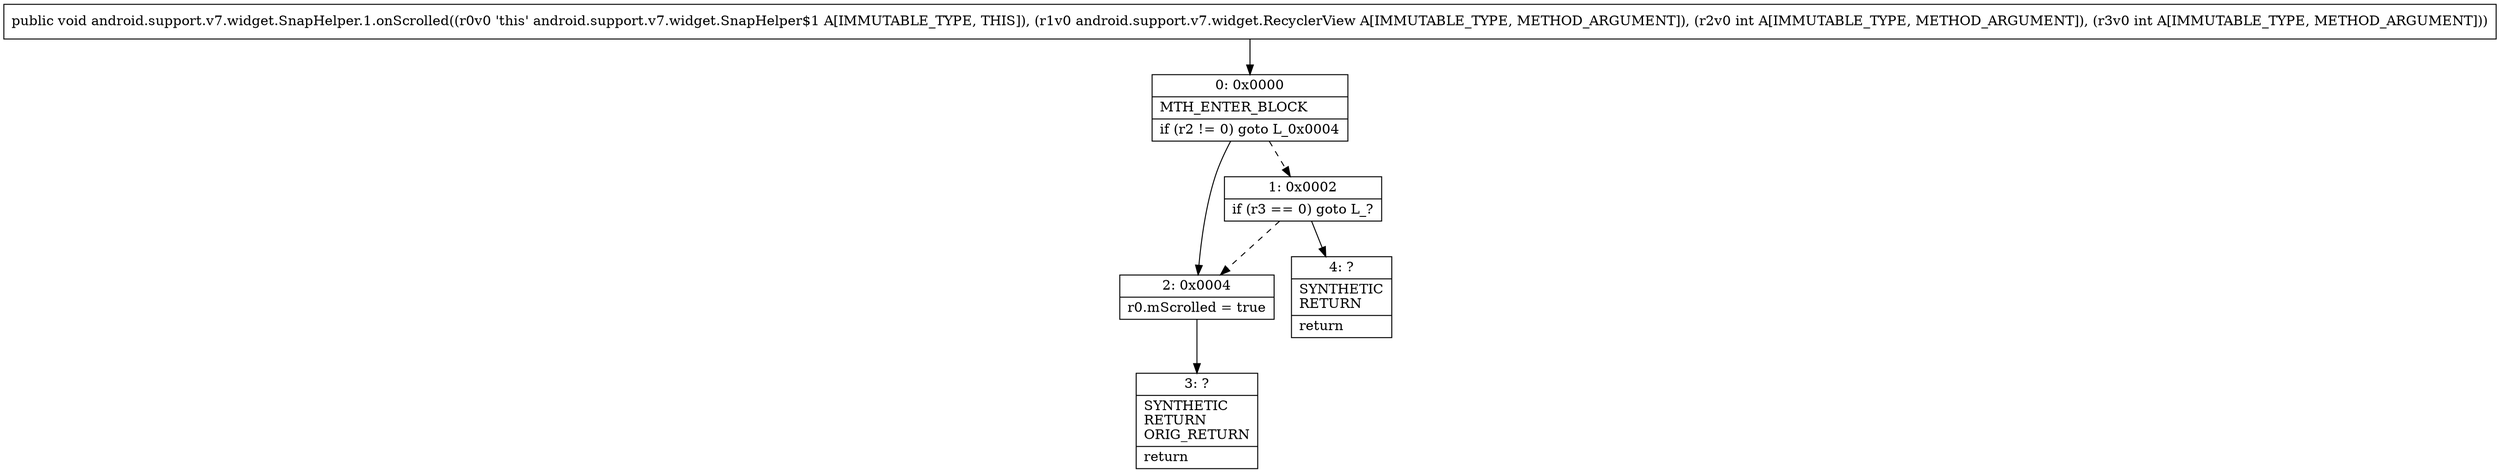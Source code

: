 digraph "CFG forandroid.support.v7.widget.SnapHelper.1.onScrolled(Landroid\/support\/v7\/widget\/RecyclerView;II)V" {
Node_0 [shape=record,label="{0\:\ 0x0000|MTH_ENTER_BLOCK\l|if (r2 != 0) goto L_0x0004\l}"];
Node_1 [shape=record,label="{1\:\ 0x0002|if (r3 == 0) goto L_?\l}"];
Node_2 [shape=record,label="{2\:\ 0x0004|r0.mScrolled = true\l}"];
Node_3 [shape=record,label="{3\:\ ?|SYNTHETIC\lRETURN\lORIG_RETURN\l|return\l}"];
Node_4 [shape=record,label="{4\:\ ?|SYNTHETIC\lRETURN\l|return\l}"];
MethodNode[shape=record,label="{public void android.support.v7.widget.SnapHelper.1.onScrolled((r0v0 'this' android.support.v7.widget.SnapHelper$1 A[IMMUTABLE_TYPE, THIS]), (r1v0 android.support.v7.widget.RecyclerView A[IMMUTABLE_TYPE, METHOD_ARGUMENT]), (r2v0 int A[IMMUTABLE_TYPE, METHOD_ARGUMENT]), (r3v0 int A[IMMUTABLE_TYPE, METHOD_ARGUMENT])) }"];
MethodNode -> Node_0;
Node_0 -> Node_1[style=dashed];
Node_0 -> Node_2;
Node_1 -> Node_2[style=dashed];
Node_1 -> Node_4;
Node_2 -> Node_3;
}

